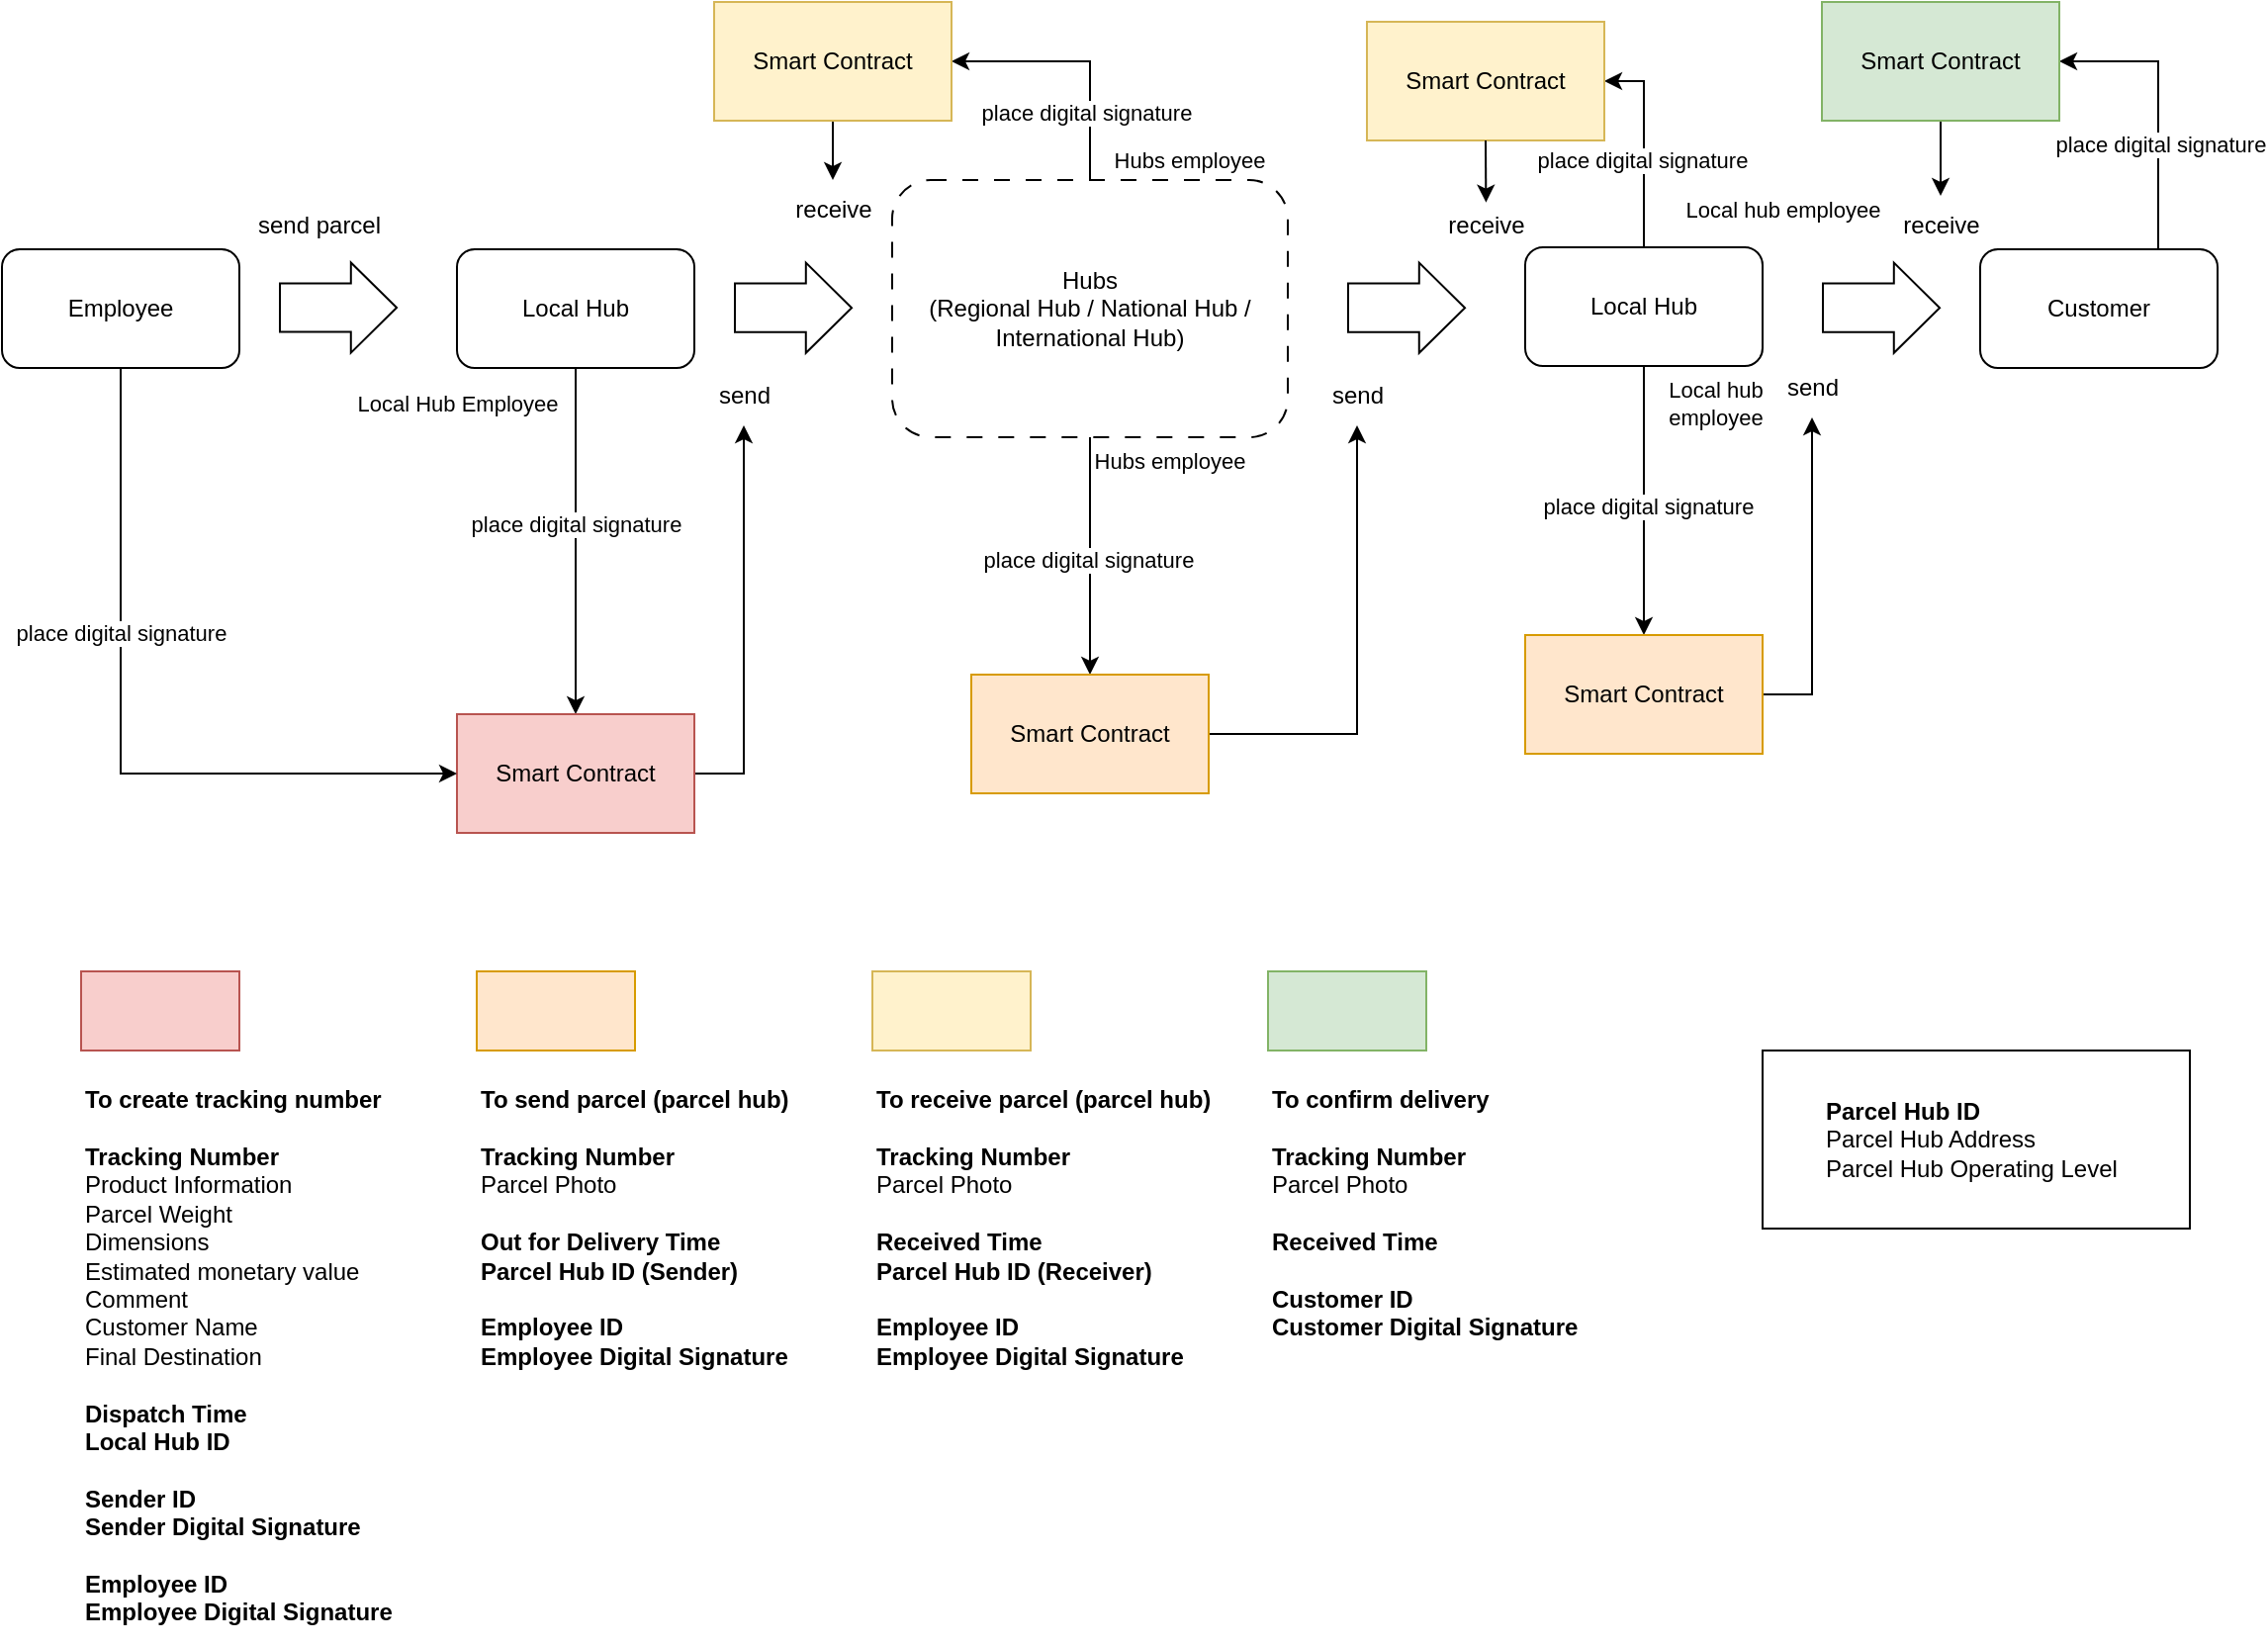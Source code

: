 <mxfile version="26.0.16" pages="3">
  <diagram name="Smart Contract" id="vvVTa_jECMtxa1CNbDpv">
    <mxGraphModel dx="1666" dy="962" grid="1" gridSize="10" guides="1" tooltips="1" connect="1" arrows="1" fold="1" page="1" pageScale="1" pageWidth="1169" pageHeight="827" math="0" shadow="0">
      <root>
        <mxCell id="0" />
        <mxCell id="1" parent="0" />
        <mxCell id="_qUg9HCl38SOe6tDdpgH-21" style="edgeStyle=orthogonalEdgeStyle;rounded=0;orthogonalLoop=1;jettySize=auto;html=1;entryX=0.5;entryY=0;entryDx=0;entryDy=0;exitX=0.5;exitY=1;exitDx=0;exitDy=0;" parent="1" source="_qUg9HCl38SOe6tDdpgH-1" target="_qUg9HCl38SOe6tDdpgH-12" edge="1">
          <mxGeometry relative="1" as="geometry" />
        </mxCell>
        <mxCell id="_qUg9HCl38SOe6tDdpgH-22" value="place digital signature" style="edgeLabel;html=1;align=center;verticalAlign=middle;resizable=0;points=[];" parent="_qUg9HCl38SOe6tDdpgH-21" vertex="1" connectable="0">
          <mxGeometry x="-0.246" y="1" relative="1" as="geometry">
            <mxPoint x="-1" y="13" as="offset" />
          </mxGeometry>
        </mxCell>
        <mxCell id="_qUg9HCl38SOe6tDdpgH-24" value="Local Hub Employee" style="edgeLabel;html=1;align=center;verticalAlign=middle;resizable=0;points=[];" parent="_qUg9HCl38SOe6tDdpgH-21" vertex="1" connectable="0">
          <mxGeometry x="-0.844" relative="1" as="geometry">
            <mxPoint x="-60" y="4" as="offset" />
          </mxGeometry>
        </mxCell>
        <mxCell id="_qUg9HCl38SOe6tDdpgH-1" value="Local Hub" style="rounded=1;whiteSpace=wrap;html=1;" parent="1" vertex="1">
          <mxGeometry x="255" y="135" width="120" height="60" as="geometry" />
        </mxCell>
        <mxCell id="_qUg9HCl38SOe6tDdpgH-49" style="edgeStyle=orthogonalEdgeStyle;rounded=0;orthogonalLoop=1;jettySize=auto;html=1;exitX=0.5;exitY=0;exitDx=0;exitDy=0;entryX=1;entryY=0.5;entryDx=0;entryDy=0;" parent="1" source="_qUg9HCl38SOe6tDdpgH-2" target="_qUg9HCl38SOe6tDdpgH-48" edge="1">
          <mxGeometry relative="1" as="geometry" />
        </mxCell>
        <mxCell id="_qUg9HCl38SOe6tDdpgH-50" value="place digital signature" style="edgeLabel;html=1;align=center;verticalAlign=middle;resizable=0;points=[];" parent="_qUg9HCl38SOe6tDdpgH-49" vertex="1" connectable="0">
          <mxGeometry x="-0.145" y="1" relative="1" as="geometry">
            <mxPoint as="offset" />
          </mxGeometry>
        </mxCell>
        <mxCell id="_qUg9HCl38SOe6tDdpgH-59" style="edgeStyle=orthogonalEdgeStyle;rounded=0;orthogonalLoop=1;jettySize=auto;html=1;exitX=0.5;exitY=1;exitDx=0;exitDy=0;" parent="1" source="_qUg9HCl38SOe6tDdpgH-2" target="_qUg9HCl38SOe6tDdpgH-58" edge="1">
          <mxGeometry relative="1" as="geometry" />
        </mxCell>
        <mxCell id="_qUg9HCl38SOe6tDdpgH-60" value="place digital signature" style="edgeLabel;html=1;align=center;verticalAlign=middle;resizable=0;points=[];" parent="_qUg9HCl38SOe6tDdpgH-59" vertex="1" connectable="0">
          <mxGeometry x="0.036" y="2" relative="1" as="geometry">
            <mxPoint as="offset" />
          </mxGeometry>
        </mxCell>
        <mxCell id="_qUg9HCl38SOe6tDdpgH-2" value="Local Hub" style="rounded=1;whiteSpace=wrap;html=1;" parent="1" vertex="1">
          <mxGeometry x="795" y="134" width="120" height="60" as="geometry" />
        </mxCell>
        <mxCell id="_qUg9HCl38SOe6tDdpgH-34" style="edgeStyle=orthogonalEdgeStyle;rounded=0;orthogonalLoop=1;jettySize=auto;html=1;exitX=0.5;exitY=0;exitDx=0;exitDy=0;entryX=1;entryY=0.5;entryDx=0;entryDy=0;" parent="1" source="_qUg9HCl38SOe6tDdpgH-3" target="_qUg9HCl38SOe6tDdpgH-25" edge="1">
          <mxGeometry relative="1" as="geometry" />
        </mxCell>
        <mxCell id="_qUg9HCl38SOe6tDdpgH-36" value="place digital signature" style="edgeLabel;html=1;align=center;verticalAlign=middle;resizable=0;points=[];" parent="_qUg9HCl38SOe6tDdpgH-34" vertex="1" connectable="0">
          <mxGeometry x="-0.47" y="2" relative="1" as="geometry">
            <mxPoint as="offset" />
          </mxGeometry>
        </mxCell>
        <mxCell id="_qUg9HCl38SOe6tDdpgH-38" value="Hubs employee" style="edgeLabel;html=1;align=center;verticalAlign=middle;resizable=0;points=[];" parent="_qUg9HCl38SOe6tDdpgH-34" vertex="1" connectable="0">
          <mxGeometry x="-0.845" relative="1" as="geometry">
            <mxPoint x="50" as="offset" />
          </mxGeometry>
        </mxCell>
        <mxCell id="_qUg9HCl38SOe6tDdpgH-43" style="edgeStyle=orthogonalEdgeStyle;rounded=0;orthogonalLoop=1;jettySize=auto;html=1;exitX=0.5;exitY=1;exitDx=0;exitDy=0;" parent="1" source="_qUg9HCl38SOe6tDdpgH-3" target="_qUg9HCl38SOe6tDdpgH-41" edge="1">
          <mxGeometry relative="1" as="geometry" />
        </mxCell>
        <mxCell id="_qUg9HCl38SOe6tDdpgH-44" value="place digital signature" style="edgeLabel;html=1;align=center;verticalAlign=middle;resizable=0;points=[];" parent="_qUg9HCl38SOe6tDdpgH-43" vertex="1" connectable="0">
          <mxGeometry x="0.021" y="-1" relative="1" as="geometry">
            <mxPoint as="offset" />
          </mxGeometry>
        </mxCell>
        <mxCell id="_qUg9HCl38SOe6tDdpgH-45" value="Hubs employee" style="edgeLabel;html=1;align=center;verticalAlign=middle;resizable=0;points=[];" parent="_qUg9HCl38SOe6tDdpgH-43" vertex="1" connectable="0">
          <mxGeometry x="-0.807" y="1" relative="1" as="geometry">
            <mxPoint x="39" as="offset" />
          </mxGeometry>
        </mxCell>
        <mxCell id="_qUg9HCl38SOe6tDdpgH-3" value="Hubs&lt;div&gt;(Regional Hub / National Hub / International Hub)&lt;/div&gt;" style="rounded=1;whiteSpace=wrap;html=1;dashed=1;dashPattern=8 8;" parent="1" vertex="1">
          <mxGeometry x="475" y="100" width="200" height="130" as="geometry" />
        </mxCell>
        <mxCell id="_qUg9HCl38SOe6tDdpgH-63" style="edgeStyle=orthogonalEdgeStyle;rounded=0;orthogonalLoop=1;jettySize=auto;html=1;exitX=0.75;exitY=0;exitDx=0;exitDy=0;entryX=1;entryY=0.5;entryDx=0;entryDy=0;" parent="1" source="_qUg9HCl38SOe6tDdpgH-4" target="_qUg9HCl38SOe6tDdpgH-62" edge="1">
          <mxGeometry relative="1" as="geometry" />
        </mxCell>
        <mxCell id="_qUg9HCl38SOe6tDdpgH-65" value="place digital signature" style="edgeLabel;html=1;align=center;verticalAlign=middle;resizable=0;points=[];" parent="_qUg9HCl38SOe6tDdpgH-63" vertex="1" connectable="0">
          <mxGeometry x="-0.266" y="-1" relative="1" as="geometry">
            <mxPoint as="offset" />
          </mxGeometry>
        </mxCell>
        <mxCell id="_qUg9HCl38SOe6tDdpgH-4" value="Customer" style="rounded=1;whiteSpace=wrap;html=1;" parent="1" vertex="1">
          <mxGeometry x="1025" y="135" width="120" height="60" as="geometry" />
        </mxCell>
        <mxCell id="_qUg9HCl38SOe6tDdpgH-11" value="" style="shape=flexArrow;endArrow=classic;html=1;rounded=0;entryX=0.167;entryY=0.917;entryDx=0;entryDy=0;entryPerimeter=0;width=24.571;endSize=7.383;" parent="1" edge="1">
          <mxGeometry width="50" height="50" relative="1" as="geometry">
            <mxPoint x="165" y="164.5" as="sourcePoint" />
            <mxPoint x="225.04" y="164.52" as="targetPoint" />
          </mxGeometry>
        </mxCell>
        <mxCell id="_qUg9HCl38SOe6tDdpgH-33" style="edgeStyle=orthogonalEdgeStyle;rounded=0;orthogonalLoop=1;jettySize=auto;html=1;exitX=1;exitY=0.5;exitDx=0;exitDy=0;" parent="1" source="_qUg9HCl38SOe6tDdpgH-12" target="_qUg9HCl38SOe6tDdpgH-26" edge="1">
          <mxGeometry relative="1" as="geometry" />
        </mxCell>
        <mxCell id="_qUg9HCl38SOe6tDdpgH-12" value="Smart Contract" style="rounded=0;whiteSpace=wrap;html=1;fillColor=#f8cecc;strokeColor=#b85450;" parent="1" vertex="1">
          <mxGeometry x="255" y="370" width="120" height="60" as="geometry" />
        </mxCell>
        <mxCell id="_qUg9HCl38SOe6tDdpgH-19" style="edgeStyle=orthogonalEdgeStyle;rounded=0;orthogonalLoop=1;jettySize=auto;html=1;exitX=0.5;exitY=1;exitDx=0;exitDy=0;entryX=0;entryY=0.5;entryDx=0;entryDy=0;" parent="1" source="_qUg9HCl38SOe6tDdpgH-13" target="_qUg9HCl38SOe6tDdpgH-12" edge="1">
          <mxGeometry relative="1" as="geometry" />
        </mxCell>
        <mxCell id="_qUg9HCl38SOe6tDdpgH-20" value="place digital signature" style="edgeLabel;html=1;align=center;verticalAlign=middle;resizable=0;points=[];" parent="_qUg9HCl38SOe6tDdpgH-19" vertex="1" connectable="0">
          <mxGeometry x="-0.196" relative="1" as="geometry">
            <mxPoint y="-17" as="offset" />
          </mxGeometry>
        </mxCell>
        <mxCell id="_qUg9HCl38SOe6tDdpgH-13" value="Employee" style="rounded=1;whiteSpace=wrap;html=1;" parent="1" vertex="1">
          <mxGeometry x="25" y="135" width="120" height="60" as="geometry" />
        </mxCell>
        <mxCell id="_qUg9HCl38SOe6tDdpgH-14" value="send parcel" style="text;html=1;align=center;verticalAlign=middle;resizable=0;points=[];autosize=1;strokeColor=none;fillColor=none;" parent="1" vertex="1">
          <mxGeometry x="140" y="108" width="90" height="30" as="geometry" />
        </mxCell>
        <mxCell id="_qUg9HCl38SOe6tDdpgH-16" value="" style="shape=flexArrow;endArrow=classic;html=1;rounded=0;entryX=0.167;entryY=0.917;entryDx=0;entryDy=0;entryPerimeter=0;width=24.571;endSize=7.383;" parent="1" edge="1">
          <mxGeometry width="50" height="50" relative="1" as="geometry">
            <mxPoint x="395" y="164.58" as="sourcePoint" />
            <mxPoint x="455.04" y="164.6" as="targetPoint" />
          </mxGeometry>
        </mxCell>
        <mxCell id="_qUg9HCl38SOe6tDdpgH-17" value="" style="shape=flexArrow;endArrow=classic;html=1;rounded=0;entryX=0.167;entryY=0.917;entryDx=0;entryDy=0;entryPerimeter=0;width=24.571;endSize=7.383;" parent="1" edge="1">
          <mxGeometry width="50" height="50" relative="1" as="geometry">
            <mxPoint x="705" y="164.58" as="sourcePoint" />
            <mxPoint x="765.04" y="164.6" as="targetPoint" />
          </mxGeometry>
        </mxCell>
        <mxCell id="_qUg9HCl38SOe6tDdpgH-18" value="" style="shape=flexArrow;endArrow=classic;html=1;rounded=0;entryX=0.167;entryY=0.917;entryDx=0;entryDy=0;entryPerimeter=0;width=24.571;endSize=7.383;" parent="1" edge="1">
          <mxGeometry width="50" height="50" relative="1" as="geometry">
            <mxPoint x="945" y="164.58" as="sourcePoint" />
            <mxPoint x="1005.04" y="164.6" as="targetPoint" />
          </mxGeometry>
        </mxCell>
        <mxCell id="_qUg9HCl38SOe6tDdpgH-35" style="edgeStyle=orthogonalEdgeStyle;rounded=0;orthogonalLoop=1;jettySize=auto;html=1;exitX=0.5;exitY=1;exitDx=0;exitDy=0;" parent="1" source="_qUg9HCl38SOe6tDdpgH-25" target="_qUg9HCl38SOe6tDdpgH-28" edge="1">
          <mxGeometry relative="1" as="geometry" />
        </mxCell>
        <mxCell id="_qUg9HCl38SOe6tDdpgH-25" value="Smart Contract" style="rounded=0;whiteSpace=wrap;html=1;fillColor=#fff2cc;strokeColor=#d6b656;" parent="1" vertex="1">
          <mxGeometry x="385" y="10" width="120" height="60" as="geometry" />
        </mxCell>
        <mxCell id="_qUg9HCl38SOe6tDdpgH-26" value="send" style="text;html=1;align=center;verticalAlign=middle;resizable=0;points=[];autosize=1;strokeColor=none;fillColor=none;" parent="1" vertex="1">
          <mxGeometry x="375" y="194" width="50" height="30" as="geometry" />
        </mxCell>
        <mxCell id="_qUg9HCl38SOe6tDdpgH-28" value="receive" style="text;html=1;align=center;verticalAlign=middle;resizable=0;points=[];autosize=1;strokeColor=none;fillColor=none;" parent="1" vertex="1">
          <mxGeometry x="415" y="100" width="60" height="30" as="geometry" />
        </mxCell>
        <mxCell id="_qUg9HCl38SOe6tDdpgH-39" value="send" style="text;html=1;align=center;verticalAlign=middle;resizable=0;points=[];autosize=1;strokeColor=none;fillColor=none;" parent="1" vertex="1">
          <mxGeometry x="685" y="194" width="50" height="30" as="geometry" />
        </mxCell>
        <mxCell id="_qUg9HCl38SOe6tDdpgH-40" value="receive" style="text;html=1;align=center;verticalAlign=middle;resizable=0;points=[];autosize=1;strokeColor=none;fillColor=none;" parent="1" vertex="1">
          <mxGeometry x="745" y="108" width="60" height="30" as="geometry" />
        </mxCell>
        <mxCell id="_qUg9HCl38SOe6tDdpgH-42" style="edgeStyle=orthogonalEdgeStyle;rounded=0;orthogonalLoop=1;jettySize=auto;html=1;exitX=1;exitY=0.5;exitDx=0;exitDy=0;" parent="1" source="_qUg9HCl38SOe6tDdpgH-41" target="_qUg9HCl38SOe6tDdpgH-39" edge="1">
          <mxGeometry relative="1" as="geometry" />
        </mxCell>
        <mxCell id="_qUg9HCl38SOe6tDdpgH-41" value="Smart Contract" style="rounded=0;whiteSpace=wrap;html=1;fillColor=#ffe6cc;strokeColor=#d79b00;" parent="1" vertex="1">
          <mxGeometry x="515" y="350" width="120" height="60" as="geometry" />
        </mxCell>
        <mxCell id="_qUg9HCl38SOe6tDdpgH-48" value="Smart Contract" style="rounded=0;whiteSpace=wrap;html=1;fillColor=#fff2cc;strokeColor=#d6b656;" parent="1" vertex="1">
          <mxGeometry x="715" y="20" width="120" height="60" as="geometry" />
        </mxCell>
        <mxCell id="_qUg9HCl38SOe6tDdpgH-51" value="Local hub employee" style="edgeLabel;html=1;align=center;verticalAlign=middle;resizable=0;points=[];" parent="1" vertex="1" connectable="0">
          <mxGeometry x="925" y="115.004" as="geometry" />
        </mxCell>
        <mxCell id="_qUg9HCl38SOe6tDdpgH-52" style="edgeStyle=orthogonalEdgeStyle;rounded=0;orthogonalLoop=1;jettySize=auto;html=1;exitX=0.5;exitY=1;exitDx=0;exitDy=0;entryX=0.503;entryY=0.111;entryDx=0;entryDy=0;entryPerimeter=0;" parent="1" source="_qUg9HCl38SOe6tDdpgH-48" target="_qUg9HCl38SOe6tDdpgH-40" edge="1">
          <mxGeometry relative="1" as="geometry" />
        </mxCell>
        <mxCell id="_qUg9HCl38SOe6tDdpgH-53" value="send" style="text;html=1;align=center;verticalAlign=middle;resizable=0;points=[];autosize=1;strokeColor=none;fillColor=none;" parent="1" vertex="1">
          <mxGeometry x="915" y="190" width="50" height="30" as="geometry" />
        </mxCell>
        <mxCell id="_qUg9HCl38SOe6tDdpgH-54" value="receive" style="text;html=1;align=center;verticalAlign=middle;resizable=0;points=[];autosize=1;strokeColor=none;fillColor=none;" parent="1" vertex="1">
          <mxGeometry x="975" y="108" width="60" height="30" as="geometry" />
        </mxCell>
        <mxCell id="_qUg9HCl38SOe6tDdpgH-57" value="Local hub&lt;div&gt;employee&lt;/div&gt;" style="edgeLabel;html=1;align=center;verticalAlign=middle;resizable=0;points=[];" parent="1" vertex="1" connectable="0">
          <mxGeometry x="885" y="209.004" as="geometry">
            <mxPoint x="6" y="4" as="offset" />
          </mxGeometry>
        </mxCell>
        <mxCell id="_qUg9HCl38SOe6tDdpgH-61" style="edgeStyle=orthogonalEdgeStyle;rounded=0;orthogonalLoop=1;jettySize=auto;html=1;exitX=1;exitY=0.5;exitDx=0;exitDy=0;" parent="1" source="_qUg9HCl38SOe6tDdpgH-58" target="_qUg9HCl38SOe6tDdpgH-53" edge="1">
          <mxGeometry relative="1" as="geometry" />
        </mxCell>
        <mxCell id="_qUg9HCl38SOe6tDdpgH-58" value="Smart Contract" style="rounded=0;whiteSpace=wrap;html=1;fillColor=#ffe6cc;strokeColor=#d79b00;" parent="1" vertex="1">
          <mxGeometry x="795" y="330" width="120" height="60" as="geometry" />
        </mxCell>
        <mxCell id="_qUg9HCl38SOe6tDdpgH-64" style="edgeStyle=orthogonalEdgeStyle;rounded=0;orthogonalLoop=1;jettySize=auto;html=1;exitX=0.5;exitY=1;exitDx=0;exitDy=0;" parent="1" source="_qUg9HCl38SOe6tDdpgH-62" target="_qUg9HCl38SOe6tDdpgH-54" edge="1">
          <mxGeometry relative="1" as="geometry" />
        </mxCell>
        <mxCell id="_qUg9HCl38SOe6tDdpgH-62" value="Smart Contract" style="rounded=0;whiteSpace=wrap;html=1;fillColor=#d5e8d4;strokeColor=#82b366;" parent="1" vertex="1">
          <mxGeometry x="945" y="10" width="120" height="60" as="geometry" />
        </mxCell>
        <mxCell id="_qUg9HCl38SOe6tDdpgH-66" value="" style="rounded=0;whiteSpace=wrap;html=1;fillColor=#f8cecc;strokeColor=#b85450;" parent="1" vertex="1">
          <mxGeometry x="65" y="500" width="80" height="40" as="geometry" />
        </mxCell>
        <mxCell id="_qUg9HCl38SOe6tDdpgH-67" value="" style="rounded=0;whiteSpace=wrap;html=1;fillColor=#ffe6cc;strokeColor=#d79b00;" parent="1" vertex="1">
          <mxGeometry x="265" y="500" width="80" height="40" as="geometry" />
        </mxCell>
        <mxCell id="_qUg9HCl38SOe6tDdpgH-68" value="" style="rounded=0;whiteSpace=wrap;html=1;fillColor=#fff2cc;strokeColor=#d6b656;" parent="1" vertex="1">
          <mxGeometry x="465" y="500" width="80" height="40" as="geometry" />
        </mxCell>
        <mxCell id="_qUg9HCl38SOe6tDdpgH-69" value="" style="rounded=0;whiteSpace=wrap;html=1;fillColor=#d5e8d4;strokeColor=#82b366;" parent="1" vertex="1">
          <mxGeometry x="665" y="500" width="80" height="40" as="geometry" />
        </mxCell>
        <mxCell id="_qUg9HCl38SOe6tDdpgH-71" value="To create tracking number" style="text;html=1;align=left;verticalAlign=middle;whiteSpace=wrap;rounded=0;fontStyle=1" parent="1" vertex="1">
          <mxGeometry x="65" y="550" width="200" height="30" as="geometry" />
        </mxCell>
        <mxCell id="_qUg9HCl38SOe6tDdpgH-72" value="To send parcel (parcel hub)" style="text;html=1;align=left;verticalAlign=middle;whiteSpace=wrap;rounded=0;fontStyle=1" parent="1" vertex="1">
          <mxGeometry x="265" y="550" width="200" height="30" as="geometry" />
        </mxCell>
        <mxCell id="_qUg9HCl38SOe6tDdpgH-73" value="To receive parcel (parcel hub)" style="text;html=1;align=left;verticalAlign=middle;whiteSpace=wrap;rounded=0;fontStyle=1" parent="1" vertex="1">
          <mxGeometry x="465" y="550" width="200" height="30" as="geometry" />
        </mxCell>
        <mxCell id="_qUg9HCl38SOe6tDdpgH-74" value="To confirm delivery" style="text;html=1;align=left;verticalAlign=middle;whiteSpace=wrap;rounded=0;fontStyle=1" parent="1" vertex="1">
          <mxGeometry x="665" y="550" width="200" height="30" as="geometry" />
        </mxCell>
        <mxCell id="_qUg9HCl38SOe6tDdpgH-76" value="&lt;b&gt;Tracking Number&lt;/b&gt;&lt;div&gt;&lt;div&gt;Product Information&lt;/div&gt;&lt;div&gt;Parcel Weight&lt;/div&gt;&lt;div&gt;Dimensions&lt;/div&gt;&lt;div&gt;Estimated monetary value&lt;/div&gt;&lt;div&gt;Comment&lt;/div&gt;&lt;div&gt;Customer Name&lt;/div&gt;&lt;div&gt;Final Destination&lt;/div&gt;&lt;div&gt;&lt;br&gt;&lt;/div&gt;&lt;div&gt;&lt;b&gt;Dispatch Time&lt;/b&gt;&lt;/div&gt;&lt;div&gt;&lt;b&gt;Local Hub ID&lt;/b&gt;&lt;/div&gt;&lt;div&gt;&lt;b&gt;&lt;br&gt;&lt;/b&gt;&lt;/div&gt;&lt;div&gt;&lt;b&gt;Sender ID&lt;/b&gt;&lt;/div&gt;&lt;div&gt;&lt;b style=&quot;background-color: transparent; color: light-dark(rgb(0, 0, 0), rgb(255, 255, 255));&quot;&gt;Sender Digital Signature&lt;/b&gt;&lt;/div&gt;&lt;/div&gt;&lt;div&gt;&lt;b style=&quot;background-color: transparent; color: light-dark(rgb(0, 0, 0), rgb(255, 255, 255));&quot;&gt;&lt;br&gt;&lt;/b&gt;&lt;/div&gt;&lt;div&gt;&lt;div&gt;&lt;span style=&quot;background-color: transparent; color: light-dark(rgb(0, 0, 0), rgb(255, 255, 255));&quot;&gt;&lt;b&gt;Employee ID&lt;/b&gt;&lt;/span&gt;&lt;/div&gt;&lt;/div&gt;&lt;div&gt;&lt;b&gt;Employee Digital Signature&lt;/b&gt;&lt;/div&gt;" style="text;html=1;align=left;verticalAlign=top;resizable=0;points=[];autosize=1;strokeColor=none;fillColor=none;" parent="1" vertex="1">
          <mxGeometry x="65" y="580" width="180" height="260" as="geometry" />
        </mxCell>
        <mxCell id="_qUg9HCl38SOe6tDdpgH-77" value="&lt;b&gt;Tracking Number&lt;/b&gt;&lt;div&gt;Parcel Photo&lt;/div&gt;&lt;div&gt;&lt;br&gt;&lt;div&gt;&lt;b style=&quot;background-color: transparent; color: light-dark(rgb(0, 0, 0), rgb(255, 255, 255));&quot;&gt;Out for Delivery Time&lt;/b&gt;&lt;/div&gt;&lt;div&gt;&lt;b&gt;Parcel Hub ID (Sender)&lt;/b&gt;&lt;/div&gt;&lt;div&gt;&lt;b&gt;&lt;br&gt;&lt;/b&gt;&lt;div&gt;&lt;div&gt;&lt;span style=&quot;background-color: transparent; color: light-dark(rgb(0, 0, 0), rgb(255, 255, 255));&quot;&gt;&lt;b&gt;Employee ID&lt;/b&gt;&lt;/span&gt;&lt;/div&gt;&lt;/div&gt;&lt;div&gt;&lt;b&gt;Employee Digital Signature&lt;/b&gt;&lt;/div&gt;&lt;/div&gt;&lt;/div&gt;" style="text;html=1;align=left;verticalAlign=top;resizable=0;points=[];autosize=1;strokeColor=none;fillColor=none;" parent="1" vertex="1">
          <mxGeometry x="265" y="580" width="180" height="130" as="geometry" />
        </mxCell>
        <mxCell id="_qUg9HCl38SOe6tDdpgH-78" value="&lt;b&gt;Tracking Number&lt;/b&gt;&lt;div&gt;Parcel Photo&lt;/div&gt;&lt;div&gt;&lt;br&gt;&lt;div&gt;&lt;b style=&quot;background-color: transparent; color: light-dark(rgb(0, 0, 0), rgb(255, 255, 255));&quot;&gt;Received Time&lt;/b&gt;&lt;/div&gt;&lt;div&gt;&lt;b&gt;Parcel Hub ID (Receiver)&lt;/b&gt;&lt;/div&gt;&lt;div&gt;&lt;b&gt;&lt;br&gt;&lt;/b&gt;&lt;div&gt;&lt;div&gt;&lt;span style=&quot;background-color: transparent; color: light-dark(rgb(0, 0, 0), rgb(255, 255, 255));&quot;&gt;&lt;b&gt;Employee ID&lt;/b&gt;&lt;/span&gt;&lt;/div&gt;&lt;/div&gt;&lt;div&gt;&lt;b&gt;Employee Digital Signature&lt;/b&gt;&lt;/div&gt;&lt;/div&gt;&lt;/div&gt;" style="text;html=1;align=left;verticalAlign=top;resizable=0;points=[];autosize=1;strokeColor=none;fillColor=none;" parent="1" vertex="1">
          <mxGeometry x="465" y="580" width="180" height="130" as="geometry" />
        </mxCell>
        <mxCell id="_qUg9HCl38SOe6tDdpgH-79" value="&lt;b&gt;Tracking Number&lt;/b&gt;&lt;div&gt;Parcel Photo&lt;br&gt;&lt;div&gt;&lt;b style=&quot;background-color: transparent; color: light-dark(rgb(0, 0, 0), rgb(255, 255, 255));&quot;&gt;&lt;br&gt;&lt;/b&gt;&lt;/div&gt;&lt;div&gt;&lt;b style=&quot;background-color: transparent; color: light-dark(rgb(0, 0, 0), rgb(255, 255, 255));&quot;&gt;Received Time&lt;/b&gt;&lt;/div&gt;&lt;div&gt;&lt;b style=&quot;background-color: transparent; color: light-dark(rgb(0, 0, 0), rgb(255, 255, 255));&quot;&gt;&lt;br&gt;&lt;/b&gt;&lt;/div&gt;&lt;div&gt;&lt;div&gt;&lt;div&gt;&lt;span style=&quot;background-color: transparent; color: light-dark(rgb(0, 0, 0), rgb(255, 255, 255));&quot;&gt;&lt;b&gt;Customer ID&lt;/b&gt;&lt;/span&gt;&lt;/div&gt;&lt;/div&gt;&lt;div&gt;&lt;b&gt;Customer Digital Signature&lt;/b&gt;&lt;/div&gt;&lt;/div&gt;&lt;/div&gt;" style="text;html=1;align=left;verticalAlign=top;resizable=0;points=[];autosize=1;strokeColor=none;fillColor=none;" parent="1" vertex="1">
          <mxGeometry x="665" y="580" width="180" height="110" as="geometry" />
        </mxCell>
        <mxCell id="_qUg9HCl38SOe6tDdpgH-81" value="&lt;b style=&quot;&quot;&gt;Parcel Hub ID&lt;/b&gt;&lt;div style=&quot;&quot;&gt;Parcel Hub Address&lt;/div&gt;&lt;div style=&quot;&quot;&gt;Parcel Hub Operating Level&lt;/div&gt;" style="rounded=0;whiteSpace=wrap;html=1;align=left;spacingTop=0;spacingLeft=30;" parent="1" vertex="1">
          <mxGeometry x="915" y="540" width="216" height="90" as="geometry" />
        </mxCell>
      </root>
    </mxGraphModel>
  </diagram>
  <diagram id="W_vSAaPXFv82lXElinUw" name="Flow">
    <mxGraphModel dx="1888" dy="1091" grid="1" gridSize="10" guides="1" tooltips="1" connect="1" arrows="1" fold="1" page="1" pageScale="1" pageWidth="1169" pageHeight="827" math="0" shadow="0">
      <root>
        <mxCell id="0" />
        <mxCell id="1" parent="0" />
        <mxCell id="nsdxGzsHSq47ZVcV8mhm-3" style="edgeStyle=orthogonalEdgeStyle;rounded=0;orthogonalLoop=1;jettySize=auto;html=1;exitX=0.5;exitY=1;exitDx=0;exitDy=0;endArrow=none;startFill=0;" edge="1" parent="1" source="nsdxGzsHSq47ZVcV8mhm-1">
          <mxGeometry relative="1" as="geometry">
            <mxPoint x="595" y="70" as="targetPoint" />
          </mxGeometry>
        </mxCell>
        <mxCell id="nsdxGzsHSq47ZVcV8mhm-1" value="Login" style="text;html=1;align=center;verticalAlign=middle;whiteSpace=wrap;rounded=0;" vertex="1" parent="1">
          <mxGeometry x="565" y="20" width="60" height="30" as="geometry" />
        </mxCell>
        <mxCell id="nsdxGzsHSq47ZVcV8mhm-2" value="" style="endArrow=none;html=1;rounded=0;" edge="1" parent="1">
          <mxGeometry width="50" height="50" relative="1" as="geometry">
            <mxPoint x="290" y="70" as="sourcePoint" />
            <mxPoint x="910" y="70" as="targetPoint" />
          </mxGeometry>
        </mxCell>
        <mxCell id="nsdxGzsHSq47ZVcV8mhm-16" style="edgeStyle=orthogonalEdgeStyle;rounded=0;orthogonalLoop=1;jettySize=auto;html=1;exitX=0.5;exitY=1;exitDx=0;exitDy=0;entryX=0.5;entryY=0;entryDx=0;entryDy=0;" edge="1" parent="1" source="nsdxGzsHSq47ZVcV8mhm-5" target="nsdxGzsHSq47ZVcV8mhm-13">
          <mxGeometry relative="1" as="geometry" />
        </mxCell>
        <mxCell id="nsdxGzsHSq47ZVcV8mhm-5" value="Local hub" style="text;html=1;align=center;verticalAlign=middle;whiteSpace=wrap;rounded=0;" vertex="1" parent="1">
          <mxGeometry x="505" y="110" width="60" height="30" as="geometry" />
        </mxCell>
        <mxCell id="nsdxGzsHSq47ZVcV8mhm-9" style="edgeStyle=orthogonalEdgeStyle;rounded=0;orthogonalLoop=1;jettySize=auto;html=1;exitX=0.5;exitY=0;exitDx=0;exitDy=0;endArrow=none;startFill=1;startArrow=classic;" edge="1" parent="1">
          <mxGeometry relative="1" as="geometry">
            <mxPoint x="290" y="70" as="targetPoint" />
            <mxPoint x="290" y="110" as="sourcePoint" />
          </mxGeometry>
        </mxCell>
        <mxCell id="nsdxGzsHSq47ZVcV8mhm-24" style="edgeStyle=orthogonalEdgeStyle;rounded=0;orthogonalLoop=1;jettySize=auto;html=1;exitX=0.5;exitY=1;exitDx=0;exitDy=0;" edge="1" parent="1" source="nsdxGzsHSq47ZVcV8mhm-6" target="nsdxGzsHSq47ZVcV8mhm-19">
          <mxGeometry relative="1" as="geometry" />
        </mxCell>
        <mxCell id="nsdxGzsHSq47ZVcV8mhm-6" value="Seller" style="text;html=1;align=center;verticalAlign=middle;whiteSpace=wrap;rounded=0;" vertex="1" parent="1">
          <mxGeometry x="260" y="110" width="60" height="30" as="geometry" />
        </mxCell>
        <mxCell id="nsdxGzsHSq47ZVcV8mhm-36" style="edgeStyle=orthogonalEdgeStyle;rounded=0;orthogonalLoop=1;jettySize=auto;html=1;exitX=0.5;exitY=1;exitDx=0;exitDy=0;entryX=0.5;entryY=0;entryDx=0;entryDy=0;" edge="1" parent="1" source="nsdxGzsHSq47ZVcV8mhm-7" target="nsdxGzsHSq47ZVcV8mhm-35">
          <mxGeometry relative="1" as="geometry" />
        </mxCell>
        <mxCell id="nsdxGzsHSq47ZVcV8mhm-7" value="Other Hubs" style="text;html=1;align=center;verticalAlign=middle;whiteSpace=wrap;rounded=0;" vertex="1" parent="1">
          <mxGeometry x="670" y="110" width="110" height="30" as="geometry" />
        </mxCell>
        <mxCell id="nsdxGzsHSq47ZVcV8mhm-71" style="edgeStyle=orthogonalEdgeStyle;rounded=0;orthogonalLoop=1;jettySize=auto;html=1;exitX=0.5;exitY=1;exitDx=0;exitDy=0;entryX=0.5;entryY=0;entryDx=0;entryDy=0;" edge="1" parent="1" source="nsdxGzsHSq47ZVcV8mhm-8" target="nsdxGzsHSq47ZVcV8mhm-69">
          <mxGeometry relative="1" as="geometry" />
        </mxCell>
        <mxCell id="nsdxGzsHSq47ZVcV8mhm-8" value="Customer" style="text;html=1;align=center;verticalAlign=middle;whiteSpace=wrap;rounded=0;" vertex="1" parent="1">
          <mxGeometry x="860" y="110" width="110" height="30" as="geometry" />
        </mxCell>
        <mxCell id="nsdxGzsHSq47ZVcV8mhm-10" style="edgeStyle=orthogonalEdgeStyle;rounded=0;orthogonalLoop=1;jettySize=auto;html=1;exitX=0.5;exitY=0;exitDx=0;exitDy=0;endArrow=none;startFill=1;startArrow=classic;" edge="1" parent="1">
          <mxGeometry relative="1" as="geometry">
            <mxPoint x="534.75" y="70" as="targetPoint" />
            <mxPoint x="534.75" y="110" as="sourcePoint" />
          </mxGeometry>
        </mxCell>
        <mxCell id="nsdxGzsHSq47ZVcV8mhm-11" style="edgeStyle=orthogonalEdgeStyle;rounded=0;orthogonalLoop=1;jettySize=auto;html=1;exitX=0.5;exitY=0;exitDx=0;exitDy=0;endArrow=none;startFill=1;startArrow=classic;" edge="1" parent="1">
          <mxGeometry relative="1" as="geometry">
            <mxPoint x="720" y="70" as="targetPoint" />
            <mxPoint x="720" y="110" as="sourcePoint" />
          </mxGeometry>
        </mxCell>
        <mxCell id="nsdxGzsHSq47ZVcV8mhm-12" style="edgeStyle=orthogonalEdgeStyle;rounded=0;orthogonalLoop=1;jettySize=auto;html=1;exitX=0.5;exitY=0;exitDx=0;exitDy=0;endArrow=none;startFill=1;startArrow=classic;" edge="1" parent="1">
          <mxGeometry relative="1" as="geometry">
            <mxPoint x="910" y="70" as="targetPoint" />
            <mxPoint x="910" y="110" as="sourcePoint" />
          </mxGeometry>
        </mxCell>
        <mxCell id="nsdxGzsHSq47ZVcV8mhm-17" style="edgeStyle=orthogonalEdgeStyle;rounded=0;orthogonalLoop=1;jettySize=auto;html=1;exitX=0.5;exitY=1;exitDx=0;exitDy=0;entryX=0.5;entryY=0;entryDx=0;entryDy=0;" edge="1" parent="1" source="nsdxGzsHSq47ZVcV8mhm-13" target="nsdxGzsHSq47ZVcV8mhm-14">
          <mxGeometry relative="1" as="geometry" />
        </mxCell>
        <mxCell id="nsdxGzsHSq47ZVcV8mhm-13" value="Create new delivery&lt;div&gt;(upload photo etc.)&lt;/div&gt;" style="rounded=0;whiteSpace=wrap;html=1;fillColor=#f8cecc;strokeColor=#b85450;" vertex="1" parent="1">
          <mxGeometry x="435" y="160" width="200" height="40" as="geometry" />
        </mxCell>
        <mxCell id="nsdxGzsHSq47ZVcV8mhm-18" style="edgeStyle=orthogonalEdgeStyle;rounded=0;orthogonalLoop=1;jettySize=auto;html=1;exitX=0.5;exitY=1;exitDx=0;exitDy=0;entryX=0.5;entryY=0;entryDx=0;entryDy=0;" edge="1" parent="1" source="nsdxGzsHSq47ZVcV8mhm-14" target="nsdxGzsHSq47ZVcV8mhm-15">
          <mxGeometry relative="1" as="geometry" />
        </mxCell>
        <mxCell id="nsdxGzsHSq47ZVcV8mhm-14" value="Preview delivery details" style="rounded=0;whiteSpace=wrap;html=1;fillColor=#f8cecc;strokeColor=#b85450;" vertex="1" parent="1">
          <mxGeometry x="435" y="230" width="200" height="40" as="geometry" />
        </mxCell>
        <mxCell id="nsdxGzsHSq47ZVcV8mhm-20" style="edgeStyle=orthogonalEdgeStyle;rounded=0;orthogonalLoop=1;jettySize=auto;html=1;exitX=0.5;exitY=1;exitDx=0;exitDy=0;entryX=0.75;entryY=0;entryDx=0;entryDy=0;dashed=1;" edge="1" parent="1" source="nsdxGzsHSq47ZVcV8mhm-15" target="nsdxGzsHSq47ZVcV8mhm-19">
          <mxGeometry relative="1" as="geometry" />
        </mxCell>
        <mxCell id="nsdxGzsHSq47ZVcV8mhm-21" value="send website link (email etc.)" style="edgeLabel;html=1;align=center;verticalAlign=middle;resizable=0;points=[];" vertex="1" connectable="0" parent="nsdxGzsHSq47ZVcV8mhm-20">
          <mxGeometry x="0.105" y="-2" relative="1" as="geometry">
            <mxPoint x="4" y="-8" as="offset" />
          </mxGeometry>
        </mxCell>
        <mxCell id="nsdxGzsHSq47ZVcV8mhm-15" value="Verify delivery details&lt;div&gt;(Digital Signature)&lt;/div&gt;" style="rounded=0;whiteSpace=wrap;html=1;fillColor=#f8cecc;strokeColor=#b85450;" vertex="1" parent="1">
          <mxGeometry x="435" y="300" width="200" height="50" as="geometry" />
        </mxCell>
        <mxCell id="nsdxGzsHSq47ZVcV8mhm-23" style="edgeStyle=orthogonalEdgeStyle;rounded=0;orthogonalLoop=1;jettySize=auto;html=1;exitX=0.5;exitY=1;exitDx=0;exitDy=0;entryX=0.5;entryY=0;entryDx=0;entryDy=0;" edge="1" parent="1" source="nsdxGzsHSq47ZVcV8mhm-19" target="nsdxGzsHSq47ZVcV8mhm-22">
          <mxGeometry relative="1" as="geometry" />
        </mxCell>
        <mxCell id="nsdxGzsHSq47ZVcV8mhm-19" value="Preview delivery details" style="rounded=0;whiteSpace=wrap;html=1;fillColor=#f8cecc;strokeColor=#b85450;" vertex="1" parent="1">
          <mxGeometry x="190" y="410" width="200" height="50" as="geometry" />
        </mxCell>
        <mxCell id="nsdxGzsHSq47ZVcV8mhm-26" style="edgeStyle=orthogonalEdgeStyle;rounded=0;orthogonalLoop=1;jettySize=auto;html=1;exitX=0.5;exitY=1;exitDx=0;exitDy=0;" edge="1" parent="1" source="nsdxGzsHSq47ZVcV8mhm-22" target="nsdxGzsHSq47ZVcV8mhm-25">
          <mxGeometry relative="1" as="geometry" />
        </mxCell>
        <mxCell id="nsdxGzsHSq47ZVcV8mhm-22" value="Verify delivery details&lt;div&gt;(Digital Signature)&lt;/div&gt;" style="rounded=0;whiteSpace=wrap;html=1;fillColor=#f8cecc;strokeColor=#b85450;" vertex="1" parent="1">
          <mxGeometry x="190" y="510" width="200" height="50" as="geometry" />
        </mxCell>
        <mxCell id="nsdxGzsHSq47ZVcV8mhm-28" style="edgeStyle=orthogonalEdgeStyle;rounded=0;orthogonalLoop=1;jettySize=auto;html=1;exitX=0.5;exitY=1;exitDx=0;exitDy=0;entryX=0.5;entryY=0;entryDx=0;entryDy=0;dashed=1;" edge="1" parent="1" source="nsdxGzsHSq47ZVcV8mhm-25" target="nsdxGzsHSq47ZVcV8mhm-27">
          <mxGeometry relative="1" as="geometry" />
        </mxCell>
        <mxCell id="nsdxGzsHSq47ZVcV8mhm-25" value="Store delivery details into db" style="rounded=0;whiteSpace=wrap;html=1;fillColor=#f8cecc;strokeColor=#b85450;" vertex="1" parent="1">
          <mxGeometry x="435" y="620" width="200" height="50" as="geometry" />
        </mxCell>
        <mxCell id="nsdxGzsHSq47ZVcV8mhm-32" style="edgeStyle=orthogonalEdgeStyle;rounded=0;orthogonalLoop=1;jettySize=auto;html=1;exitX=0.5;exitY=1;exitDx=0;exitDy=0;entryX=0.5;entryY=0;entryDx=0;entryDy=0;" edge="1" parent="1" source="nsdxGzsHSq47ZVcV8mhm-27" target="nsdxGzsHSq47ZVcV8mhm-29">
          <mxGeometry relative="1" as="geometry" />
        </mxCell>
        <mxCell id="nsdxGzsHSq47ZVcV8mhm-27" value="Ready to dispatch" style="rounded=0;whiteSpace=wrap;html=1;fillColor=#ffe6cc;strokeColor=#d79b00;" vertex="1" parent="1">
          <mxGeometry x="435" y="730" width="200" height="50" as="geometry" />
        </mxCell>
        <mxCell id="nsdxGzsHSq47ZVcV8mhm-33" style="edgeStyle=orthogonalEdgeStyle;rounded=0;orthogonalLoop=1;jettySize=auto;html=1;exitX=0.5;exitY=1;exitDx=0;exitDy=0;entryX=0.5;entryY=0;entryDx=0;entryDy=0;" edge="1" parent="1" source="nsdxGzsHSq47ZVcV8mhm-29" target="nsdxGzsHSq47ZVcV8mhm-30">
          <mxGeometry relative="1" as="geometry" />
        </mxCell>
        <mxCell id="nsdxGzsHSq47ZVcV8mhm-29" value="Preview dispatch details" style="rounded=0;whiteSpace=wrap;html=1;fillColor=#ffe6cc;strokeColor=#d79b00;" vertex="1" parent="1">
          <mxGeometry x="435" y="810" width="200" height="50" as="geometry" />
        </mxCell>
        <mxCell id="nsdxGzsHSq47ZVcV8mhm-34" style="edgeStyle=orthogonalEdgeStyle;rounded=0;orthogonalLoop=1;jettySize=auto;html=1;exitX=0.5;exitY=1;exitDx=0;exitDy=0;" edge="1" parent="1" source="nsdxGzsHSq47ZVcV8mhm-30" target="nsdxGzsHSq47ZVcV8mhm-31">
          <mxGeometry relative="1" as="geometry" />
        </mxCell>
        <mxCell id="nsdxGzsHSq47ZVcV8mhm-30" value="Verify dispatch details&lt;div&gt;(Digital Signature)&lt;/div&gt;&lt;div&gt;(upload photo etc.)&lt;/div&gt;" style="rounded=0;whiteSpace=wrap;html=1;fillColor=#ffe6cc;strokeColor=#d79b00;" vertex="1" parent="1">
          <mxGeometry x="435" y="890" width="200" height="50" as="geometry" />
        </mxCell>
        <mxCell id="nsdxGzsHSq47ZVcV8mhm-37" style="edgeStyle=orthogonalEdgeStyle;rounded=0;orthogonalLoop=1;jettySize=auto;html=1;exitX=0.5;exitY=1;exitDx=0;exitDy=0;entryX=0.25;entryY=0;entryDx=0;entryDy=0;dashed=1;" edge="1" parent="1" source="nsdxGzsHSq47ZVcV8mhm-31" target="nsdxGzsHSq47ZVcV8mhm-35">
          <mxGeometry relative="1" as="geometry" />
        </mxCell>
        <mxCell id="nsdxGzsHSq47ZVcV8mhm-31" value="Dispatch" style="rounded=0;whiteSpace=wrap;html=1;fillColor=#ffe6cc;strokeColor=#d79b00;" vertex="1" parent="1">
          <mxGeometry x="435" y="970" width="200" height="50" as="geometry" />
        </mxCell>
        <mxCell id="nsdxGzsHSq47ZVcV8mhm-41" style="edgeStyle=orthogonalEdgeStyle;rounded=0;orthogonalLoop=1;jettySize=auto;html=1;exitX=0.5;exitY=1;exitDx=0;exitDy=0;entryX=0.5;entryY=0;entryDx=0;entryDy=0;" edge="1" parent="1" source="nsdxGzsHSq47ZVcV8mhm-35" target="nsdxGzsHSq47ZVcV8mhm-38">
          <mxGeometry relative="1" as="geometry" />
        </mxCell>
        <mxCell id="nsdxGzsHSq47ZVcV8mhm-35" value="Receive Delivery" style="rounded=0;whiteSpace=wrap;html=1;fillColor=#fff2cc;strokeColor=#d6b656;" vertex="1" parent="1">
          <mxGeometry x="625" y="1080" width="200" height="50" as="geometry" />
        </mxCell>
        <mxCell id="nsdxGzsHSq47ZVcV8mhm-42" style="edgeStyle=orthogonalEdgeStyle;rounded=0;orthogonalLoop=1;jettySize=auto;html=1;exitX=0.5;exitY=1;exitDx=0;exitDy=0;entryX=0.5;entryY=0;entryDx=0;entryDy=0;" edge="1" parent="1" source="nsdxGzsHSq47ZVcV8mhm-38" target="nsdxGzsHSq47ZVcV8mhm-39">
          <mxGeometry relative="1" as="geometry" />
        </mxCell>
        <mxCell id="nsdxGzsHSq47ZVcV8mhm-38" value="Preview received details" style="rounded=0;whiteSpace=wrap;html=1;fillColor=#fff2cc;strokeColor=#d6b656;" vertex="1" parent="1">
          <mxGeometry x="625" y="1160" width="200" height="50" as="geometry" />
        </mxCell>
        <mxCell id="nsdxGzsHSq47ZVcV8mhm-43" style="edgeStyle=orthogonalEdgeStyle;rounded=0;orthogonalLoop=1;jettySize=auto;html=1;exitX=0.5;exitY=1;exitDx=0;exitDy=0;entryX=0.5;entryY=0;entryDx=0;entryDy=0;" edge="1" parent="1" source="nsdxGzsHSq47ZVcV8mhm-39" target="nsdxGzsHSq47ZVcV8mhm-40">
          <mxGeometry relative="1" as="geometry" />
        </mxCell>
        <mxCell id="nsdxGzsHSq47ZVcV8mhm-39" value="Verify received details&lt;div&gt;(Digital Signature)&lt;/div&gt;&lt;div&gt;&lt;/div&gt;(upload photo etc.)" style="rounded=0;whiteSpace=wrap;html=1;fillColor=#fff2cc;strokeColor=#d6b656;" vertex="1" parent="1">
          <mxGeometry x="625" y="1240" width="200" height="50" as="geometry" />
        </mxCell>
        <mxCell id="nsdxGzsHSq47ZVcV8mhm-56" style="edgeStyle=orthogonalEdgeStyle;rounded=0;orthogonalLoop=1;jettySize=auto;html=1;exitX=0.5;exitY=1;exitDx=0;exitDy=0;entryX=0.5;entryY=0;entryDx=0;entryDy=0;" edge="1" parent="1" source="nsdxGzsHSq47ZVcV8mhm-40" target="nsdxGzsHSq47ZVcV8mhm-47">
          <mxGeometry relative="1" as="geometry" />
        </mxCell>
        <mxCell id="nsdxGzsHSq47ZVcV8mhm-40" value="Receive" style="rounded=0;whiteSpace=wrap;html=1;fillColor=#fff2cc;strokeColor=#d6b656;" vertex="1" parent="1">
          <mxGeometry x="625" y="1320" width="200" height="50" as="geometry" />
        </mxCell>
        <mxCell id="nsdxGzsHSq47ZVcV8mhm-46" style="edgeStyle=orthogonalEdgeStyle;rounded=0;orthogonalLoop=1;jettySize=auto;html=1;exitX=0.5;exitY=1;exitDx=0;exitDy=0;entryX=0.5;entryY=0;entryDx=0;entryDy=0;dashed=1;" edge="1" parent="1" source="nsdxGzsHSq47ZVcV8mhm-47" target="nsdxGzsHSq47ZVcV8mhm-49">
          <mxGeometry relative="1" as="geometry" />
        </mxCell>
        <mxCell id="nsdxGzsHSq47ZVcV8mhm-47" value="Store delivery details into db" style="rounded=0;whiteSpace=wrap;html=1;fillColor=#fff2cc;strokeColor=#d6b656;" vertex="1" parent="1">
          <mxGeometry x="625" y="1390" width="200" height="50" as="geometry" />
        </mxCell>
        <mxCell id="nsdxGzsHSq47ZVcV8mhm-48" style="edgeStyle=orthogonalEdgeStyle;rounded=0;orthogonalLoop=1;jettySize=auto;html=1;exitX=0.5;exitY=1;exitDx=0;exitDy=0;entryX=0.5;entryY=0;entryDx=0;entryDy=0;" edge="1" parent="1" source="nsdxGzsHSq47ZVcV8mhm-49" target="nsdxGzsHSq47ZVcV8mhm-51">
          <mxGeometry relative="1" as="geometry" />
        </mxCell>
        <mxCell id="nsdxGzsHSq47ZVcV8mhm-49" value="Ready to dispatch" style="rounded=0;whiteSpace=wrap;html=1;fillColor=#ffe6cc;strokeColor=#d79b00;" vertex="1" parent="1">
          <mxGeometry x="625" y="1500" width="200" height="50" as="geometry" />
        </mxCell>
        <mxCell id="nsdxGzsHSq47ZVcV8mhm-50" style="edgeStyle=orthogonalEdgeStyle;rounded=0;orthogonalLoop=1;jettySize=auto;html=1;exitX=0.5;exitY=1;exitDx=0;exitDy=0;entryX=0.5;entryY=0;entryDx=0;entryDy=0;" edge="1" parent="1" source="nsdxGzsHSq47ZVcV8mhm-51" target="nsdxGzsHSq47ZVcV8mhm-53">
          <mxGeometry relative="1" as="geometry" />
        </mxCell>
        <mxCell id="nsdxGzsHSq47ZVcV8mhm-51" value="Preview dispatch details" style="rounded=0;whiteSpace=wrap;html=1;fillColor=#ffe6cc;strokeColor=#d79b00;" vertex="1" parent="1">
          <mxGeometry x="625" y="1580" width="200" height="50" as="geometry" />
        </mxCell>
        <mxCell id="nsdxGzsHSq47ZVcV8mhm-52" style="edgeStyle=orthogonalEdgeStyle;rounded=0;orthogonalLoop=1;jettySize=auto;html=1;exitX=0.5;exitY=1;exitDx=0;exitDy=0;" edge="1" parent="1" source="nsdxGzsHSq47ZVcV8mhm-53" target="nsdxGzsHSq47ZVcV8mhm-54">
          <mxGeometry relative="1" as="geometry" />
        </mxCell>
        <mxCell id="nsdxGzsHSq47ZVcV8mhm-53" value="Verify dispatch details&lt;div&gt;(Digital Signature)&lt;/div&gt;&lt;div&gt;&lt;/div&gt;(upload photo etc.)" style="rounded=0;whiteSpace=wrap;html=1;fillColor=#ffe6cc;strokeColor=#d79b00;" vertex="1" parent="1">
          <mxGeometry x="625" y="1660" width="200" height="50" as="geometry" />
        </mxCell>
        <mxCell id="nsdxGzsHSq47ZVcV8mhm-57" style="edgeStyle=orthogonalEdgeStyle;rounded=0;orthogonalLoop=1;jettySize=auto;html=1;exitX=0.5;exitY=1;exitDx=0;exitDy=0;entryX=0.75;entryY=0;entryDx=0;entryDy=0;dashed=1;" edge="1" parent="1" source="nsdxGzsHSq47ZVcV8mhm-54" target="nsdxGzsHSq47ZVcV8mhm-35">
          <mxGeometry relative="1" as="geometry">
            <Array as="points">
              <mxPoint x="725" y="1810" />
              <mxPoint x="870" y="1810" />
              <mxPoint x="870" y="1060" />
              <mxPoint x="775" y="1060" />
            </Array>
          </mxGeometry>
        </mxCell>
        <mxCell id="nsdxGzsHSq47ZVcV8mhm-58" value="Different opereating level" style="edgeLabel;html=1;align=center;verticalAlign=middle;resizable=0;points=[];" vertex="1" connectable="0" parent="nsdxGzsHSq47ZVcV8mhm-57">
          <mxGeometry x="0.069" y="-2" relative="1" as="geometry">
            <mxPoint x="-42" y="46" as="offset" />
          </mxGeometry>
        </mxCell>
        <mxCell id="nsdxGzsHSq47ZVcV8mhm-64" style="edgeStyle=orthogonalEdgeStyle;rounded=0;orthogonalLoop=1;jettySize=auto;html=1;exitX=0.25;exitY=1;exitDx=0;exitDy=0;entryX=0.5;entryY=0;entryDx=0;entryDy=0;" edge="1" parent="1" source="nsdxGzsHSq47ZVcV8mhm-54" target="nsdxGzsHSq47ZVcV8mhm-59">
          <mxGeometry relative="1" as="geometry" />
        </mxCell>
        <mxCell id="nsdxGzsHSq47ZVcV8mhm-54" value="Dispatch" style="rounded=0;whiteSpace=wrap;html=1;fillColor=#ffe6cc;strokeColor=#d79b00;" vertex="1" parent="1">
          <mxGeometry x="625" y="1740" width="200" height="50" as="geometry" />
        </mxCell>
        <mxCell id="nsdxGzsHSq47ZVcV8mhm-65" style="edgeStyle=orthogonalEdgeStyle;rounded=0;orthogonalLoop=1;jettySize=auto;html=1;exitX=0.5;exitY=1;exitDx=0;exitDy=0;entryX=0.5;entryY=0;entryDx=0;entryDy=0;" edge="1" parent="1" source="nsdxGzsHSq47ZVcV8mhm-59" target="nsdxGzsHSq47ZVcV8mhm-60">
          <mxGeometry relative="1" as="geometry" />
        </mxCell>
        <mxCell id="nsdxGzsHSq47ZVcV8mhm-59" value="Receive Delivery" style="rounded=0;whiteSpace=wrap;html=1;fillColor=#fff2cc;strokeColor=#d6b656;" vertex="1" parent="1">
          <mxGeometry x="435" y="1830" width="200" height="50" as="geometry" />
        </mxCell>
        <mxCell id="nsdxGzsHSq47ZVcV8mhm-66" style="edgeStyle=orthogonalEdgeStyle;rounded=0;orthogonalLoop=1;jettySize=auto;html=1;exitX=0.5;exitY=1;exitDx=0;exitDy=0;" edge="1" parent="1" source="nsdxGzsHSq47ZVcV8mhm-60" target="nsdxGzsHSq47ZVcV8mhm-61">
          <mxGeometry relative="1" as="geometry" />
        </mxCell>
        <mxCell id="nsdxGzsHSq47ZVcV8mhm-60" value="Preview received details" style="rounded=0;whiteSpace=wrap;html=1;fillColor=#fff2cc;strokeColor=#d6b656;" vertex="1" parent="1">
          <mxGeometry x="435" y="1910" width="200" height="50" as="geometry" />
        </mxCell>
        <mxCell id="nsdxGzsHSq47ZVcV8mhm-67" style="edgeStyle=orthogonalEdgeStyle;rounded=0;orthogonalLoop=1;jettySize=auto;html=1;exitX=0.5;exitY=1;exitDx=0;exitDy=0;entryX=0.5;entryY=0;entryDx=0;entryDy=0;" edge="1" parent="1" source="nsdxGzsHSq47ZVcV8mhm-61" target="nsdxGzsHSq47ZVcV8mhm-62">
          <mxGeometry relative="1" as="geometry" />
        </mxCell>
        <mxCell id="nsdxGzsHSq47ZVcV8mhm-61" value="Verify received details&lt;div&gt;(Digital Signature)&lt;/div&gt;&lt;div&gt;&lt;/div&gt;(upload photo etc.)" style="rounded=0;whiteSpace=wrap;html=1;fillColor=#fff2cc;strokeColor=#d6b656;" vertex="1" parent="1">
          <mxGeometry x="435" y="1990" width="200" height="50" as="geometry" />
        </mxCell>
        <mxCell id="nsdxGzsHSq47ZVcV8mhm-68" style="edgeStyle=orthogonalEdgeStyle;rounded=0;orthogonalLoop=1;jettySize=auto;html=1;exitX=0.5;exitY=1;exitDx=0;exitDy=0;entryX=0.5;entryY=0;entryDx=0;entryDy=0;" edge="1" parent="1" source="nsdxGzsHSq47ZVcV8mhm-62" target="nsdxGzsHSq47ZVcV8mhm-63">
          <mxGeometry relative="1" as="geometry" />
        </mxCell>
        <mxCell id="nsdxGzsHSq47ZVcV8mhm-62" value="Receive" style="rounded=0;whiteSpace=wrap;html=1;fillColor=#fff2cc;strokeColor=#d6b656;" vertex="1" parent="1">
          <mxGeometry x="435" y="2070" width="200" height="50" as="geometry" />
        </mxCell>
        <mxCell id="nsdxGzsHSq47ZVcV8mhm-73" style="edgeStyle=orthogonalEdgeStyle;rounded=0;orthogonalLoop=1;jettySize=auto;html=1;exitX=0.5;exitY=1;exitDx=0;exitDy=0;entryX=0.25;entryY=0;entryDx=0;entryDy=0;dashed=1;" edge="1" parent="1" source="nsdxGzsHSq47ZVcV8mhm-63" target="nsdxGzsHSq47ZVcV8mhm-69">
          <mxGeometry relative="1" as="geometry" />
        </mxCell>
        <mxCell id="nsdxGzsHSq47ZVcV8mhm-75" value="send website link (email etc.)" style="edgeLabel;html=1;align=center;verticalAlign=middle;resizable=0;points=[];" vertex="1" connectable="0" parent="nsdxGzsHSq47ZVcV8mhm-73">
          <mxGeometry x="0.074" y="-1" relative="1" as="geometry">
            <mxPoint y="-16" as="offset" />
          </mxGeometry>
        </mxCell>
        <mxCell id="nsdxGzsHSq47ZVcV8mhm-63" value="Store delivery details into db" style="rounded=0;whiteSpace=wrap;html=1;fillColor=#fff2cc;strokeColor=#d6b656;" vertex="1" parent="1">
          <mxGeometry x="435" y="2140" width="200" height="50" as="geometry" />
        </mxCell>
        <mxCell id="nsdxGzsHSq47ZVcV8mhm-72" style="edgeStyle=orthogonalEdgeStyle;rounded=0;orthogonalLoop=1;jettySize=auto;html=1;exitX=0.5;exitY=1;exitDx=0;exitDy=0;" edge="1" parent="1" source="nsdxGzsHSq47ZVcV8mhm-69" target="nsdxGzsHSq47ZVcV8mhm-70">
          <mxGeometry relative="1" as="geometry" />
        </mxCell>
        <mxCell id="nsdxGzsHSq47ZVcV8mhm-69" value="Preview delivery details" style="rounded=0;whiteSpace=wrap;html=1;fillColor=#d5e8d4;strokeColor=#82b366;" vertex="1" parent="1">
          <mxGeometry x="815" y="2240" width="200" height="50" as="geometry" />
        </mxCell>
        <mxCell id="RYp7TIwX1noaBeRX6q_W-2" style="edgeStyle=orthogonalEdgeStyle;rounded=0;orthogonalLoop=1;jettySize=auto;html=1;exitX=0.5;exitY=1;exitDx=0;exitDy=0;" edge="1" parent="1" source="nsdxGzsHSq47ZVcV8mhm-70" target="RYp7TIwX1noaBeRX6q_W-1">
          <mxGeometry relative="1" as="geometry" />
        </mxCell>
        <mxCell id="nsdxGzsHSq47ZVcV8mhm-70" value="Verify delivery details&lt;div&gt;(Digital Signature)&lt;/div&gt;" style="rounded=0;whiteSpace=wrap;html=1;fillColor=#d5e8d4;strokeColor=#82b366;" vertex="1" parent="1">
          <mxGeometry x="815" y="2310" width="200" height="50" as="geometry" />
        </mxCell>
        <mxCell id="nsdxGzsHSq47ZVcV8mhm-76" value="" style="ellipse;whiteSpace=wrap;html=1;" vertex="1" parent="1">
          <mxGeometry x="900" y="2451" width="30" height="30" as="geometry" />
        </mxCell>
        <mxCell id="RYp7TIwX1noaBeRX6q_W-3" style="edgeStyle=orthogonalEdgeStyle;rounded=0;orthogonalLoop=1;jettySize=auto;html=1;exitX=0.5;exitY=1;exitDx=0;exitDy=0;" edge="1" parent="1" source="RYp7TIwX1noaBeRX6q_W-1" target="nsdxGzsHSq47ZVcV8mhm-76">
          <mxGeometry relative="1" as="geometry" />
        </mxCell>
        <mxCell id="RYp7TIwX1noaBeRX6q_W-1" value="Delivered" style="rounded=0;whiteSpace=wrap;html=1;fillColor=#d5e8d4;strokeColor=#82b366;" vertex="1" parent="1">
          <mxGeometry x="815" y="2380" width="200" height="50" as="geometry" />
        </mxCell>
      </root>
    </mxGraphModel>
  </diagram>
  <diagram id="EpE3mnKTFfBJaPbo7p3P" name="Parcel Hub">
    <mxGraphModel dx="2100" dy="1338" grid="1" gridSize="10" guides="1" tooltips="1" connect="1" arrows="1" fold="1" page="1" pageScale="1" pageWidth="1169" pageHeight="827" math="0" shadow="0">
      <root>
        <mxCell id="0" />
        <mxCell id="1" parent="0" />
        <mxCell id="jzdUPsXbi53N-SV49Zh8-9" style="rounded=0;orthogonalLoop=1;jettySize=auto;html=1;exitX=0.5;exitY=1;exitDx=0;exitDy=0;entryX=0.5;entryY=0;entryDx=0;entryDy=0;" edge="1" parent="1" source="jzdUPsXbi53N-SV49Zh8-2" target="jzdUPsXbi53N-SV49Zh8-5">
          <mxGeometry relative="1" as="geometry" />
        </mxCell>
        <mxCell id="jzdUPsXbi53N-SV49Zh8-23" style="rounded=0;orthogonalLoop=1;jettySize=auto;html=1;exitX=0.5;exitY=1;exitDx=0;exitDy=0;entryX=0.5;entryY=0;entryDx=0;entryDy=0;" edge="1" parent="1" source="jzdUPsXbi53N-SV49Zh8-2" target="jzdUPsXbi53N-SV49Zh8-22">
          <mxGeometry relative="1" as="geometry" />
        </mxCell>
        <mxCell id="jzdUPsXbi53N-SV49Zh8-2" value="Malaysia International Hub&lt;div&gt;1.0.0.0&lt;/div&gt;" style="rounded=1;whiteSpace=wrap;html=1;" vertex="1" parent="1">
          <mxGeometry x="995" y="244" width="250" height="60" as="geometry" />
        </mxCell>
        <mxCell id="jzdUPsXbi53N-SV49Zh8-8" style="rounded=0;orthogonalLoop=1;jettySize=auto;html=1;exitX=0.5;exitY=1;exitDx=0;exitDy=0;entryX=0.5;entryY=0;entryDx=0;entryDy=0;" edge="1" parent="1" source="jzdUPsXbi53N-SV49Zh8-3" target="jzdUPsXbi53N-SV49Zh8-2">
          <mxGeometry relative="1" as="geometry" />
        </mxCell>
        <mxCell id="jzdUPsXbi53N-SV49Zh8-18" style="rounded=0;orthogonalLoop=1;jettySize=auto;html=1;exitX=0.5;exitY=1;exitDx=0;exitDy=0;entryX=0.5;entryY=0;entryDx=0;entryDy=0;" edge="1" parent="1" source="jzdUPsXbi53N-SV49Zh8-3" target="jzdUPsXbi53N-SV49Zh8-14">
          <mxGeometry relative="1" as="geometry" />
        </mxCell>
        <mxCell id="jzdUPsXbi53N-SV49Zh8-3" value="" style="ellipse;whiteSpace=wrap;html=1;" vertex="1" parent="1">
          <mxGeometry x="1500" y="164" width="40" height="40" as="geometry" />
        </mxCell>
        <mxCell id="jzdUPsXbi53N-SV49Zh8-11" style="rounded=0;orthogonalLoop=1;jettySize=auto;html=1;exitX=0.5;exitY=1;exitDx=0;exitDy=0;" edge="1" parent="1" source="jzdUPsXbi53N-SV49Zh8-4" target="jzdUPsXbi53N-SV49Zh8-6">
          <mxGeometry relative="1" as="geometry" />
        </mxCell>
        <mxCell id="jzdUPsXbi53N-SV49Zh8-27" style="rounded=0;orthogonalLoop=1;jettySize=auto;html=1;exitX=0.5;exitY=1;exitDx=0;exitDy=0;" edge="1" parent="1" source="jzdUPsXbi53N-SV49Zh8-4" target="jzdUPsXbi53N-SV49Zh8-26">
          <mxGeometry relative="1" as="geometry" />
        </mxCell>
        <mxCell id="jzdUPsXbi53N-SV49Zh8-4" value="KL South Hub&lt;div&gt;1.3.2.0&lt;/div&gt;" style="rounded=1;whiteSpace=wrap;html=1;" vertex="1" parent="1">
          <mxGeometry x="440" y="484" width="250" height="60" as="geometry" />
        </mxCell>
        <mxCell id="jzdUPsXbi53N-SV49Zh8-10" style="rounded=0;orthogonalLoop=1;jettySize=auto;html=1;exitX=0.5;exitY=1;exitDx=0;exitDy=0;" edge="1" parent="1" source="jzdUPsXbi53N-SV49Zh8-5" target="jzdUPsXbi53N-SV49Zh8-4">
          <mxGeometry relative="1" as="geometry" />
        </mxCell>
        <mxCell id="jzdUPsXbi53N-SV49Zh8-29" style="rounded=0;orthogonalLoop=1;jettySize=auto;html=1;exitX=0.5;exitY=1;exitDx=0;exitDy=0;entryX=0.5;entryY=0;entryDx=0;entryDy=0;" edge="1" parent="1" source="jzdUPsXbi53N-SV49Zh8-5" target="jzdUPsXbi53N-SV49Zh8-28">
          <mxGeometry relative="1" as="geometry" />
        </mxCell>
        <mxCell id="jzdUPsXbi53N-SV49Zh8-5" value="&lt;div&gt;Kuala Lumpur National Hub&lt;/div&gt;&lt;div&gt;1.3.0.0&lt;/div&gt;" style="rounded=1;whiteSpace=wrap;html=1;" vertex="1" parent="1">
          <mxGeometry x="690" y="364" width="250" height="60" as="geometry" />
        </mxCell>
        <mxCell id="jzdUPsXbi53N-SV49Zh8-6" value="KL Sentral Hub&lt;div&gt;1.3.2.1&lt;/div&gt;" style="rounded=1;whiteSpace=wrap;html=1;" vertex="1" parent="1">
          <mxGeometry x="250" y="604" width="250" height="60" as="geometry" />
        </mxCell>
        <mxCell id="jzdUPsXbi53N-SV49Zh8-25" style="rounded=0;orthogonalLoop=1;jettySize=auto;html=1;exitX=0.5;exitY=1;exitDx=0;exitDy=0;entryX=0.5;entryY=0;entryDx=0;entryDy=0;" edge="1" parent="1" source="jzdUPsXbi53N-SV49Zh8-7" target="jzdUPsXbi53N-SV49Zh8-12">
          <mxGeometry relative="1" as="geometry" />
        </mxCell>
        <mxCell id="jzdUPsXbi53N-SV49Zh8-7" value="Penang Central Hub&lt;div&gt;1.2.1.0&lt;/div&gt;" style="rounded=1;whiteSpace=wrap;html=1;" vertex="1" parent="1">
          <mxGeometry x="1290" y="484" width="250" height="60" as="geometry" />
        </mxCell>
        <mxCell id="jzdUPsXbi53N-SV49Zh8-12" value="George Town Hub&lt;div&gt;1.2.1.1&lt;/div&gt;" style="rounded=1;whiteSpace=wrap;html=1;" vertex="1" parent="1">
          <mxGeometry x="1290" y="604" width="250" height="60" as="geometry" />
        </mxCell>
        <mxCell id="jzdUPsXbi53N-SV49Zh8-19" style="rounded=0;orthogonalLoop=1;jettySize=auto;html=1;exitX=0.5;exitY=1;exitDx=0;exitDy=0;entryX=0.5;entryY=0;entryDx=0;entryDy=0;" edge="1" parent="1" source="jzdUPsXbi53N-SV49Zh8-14" target="jzdUPsXbi53N-SV49Zh8-15">
          <mxGeometry relative="1" as="geometry" />
        </mxCell>
        <mxCell id="jzdUPsXbi53N-SV49Zh8-14" value="Singapore International ub&lt;div&gt;2.0.0.0&lt;/div&gt;" style="rounded=1;whiteSpace=wrap;html=1;" vertex="1" parent="1">
          <mxGeometry x="1630" y="244" width="250" height="60" as="geometry" />
        </mxCell>
        <mxCell id="jzdUPsXbi53N-SV49Zh8-20" style="rounded=0;orthogonalLoop=1;jettySize=auto;html=1;exitX=0.5;exitY=1;exitDx=0;exitDy=0;entryX=0.5;entryY=0;entryDx=0;entryDy=0;" edge="1" parent="1" source="jzdUPsXbi53N-SV49Zh8-15" target="jzdUPsXbi53N-SV49Zh8-16">
          <mxGeometry relative="1" as="geometry" />
        </mxCell>
        <mxCell id="jzdUPsXbi53N-SV49Zh8-15" value="Singapore National hub&lt;div&gt;2.6.0.0&lt;/div&gt;" style="rounded=1;whiteSpace=wrap;html=1;" vertex="1" parent="1">
          <mxGeometry x="1630" y="364" width="250" height="60" as="geometry" />
        </mxCell>
        <mxCell id="jzdUPsXbi53N-SV49Zh8-21" style="rounded=0;orthogonalLoop=1;jettySize=auto;html=1;exitX=0.5;exitY=1;exitDx=0;exitDy=0;" edge="1" parent="1" source="jzdUPsXbi53N-SV49Zh8-16" target="jzdUPsXbi53N-SV49Zh8-17">
          <mxGeometry relative="1" as="geometry" />
        </mxCell>
        <mxCell id="jzdUPsXbi53N-SV49Zh8-16" value="Singapore Central Hub&lt;div&gt;2.6.1.0&lt;/div&gt;" style="rounded=1;whiteSpace=wrap;html=1;" vertex="1" parent="1">
          <mxGeometry x="1630" y="484" width="250" height="60" as="geometry" />
        </mxCell>
        <mxCell id="jzdUPsXbi53N-SV49Zh8-17" value="Raffles Place Hub&lt;div&gt;2.6.1.1&lt;/div&gt;" style="rounded=1;whiteSpace=wrap;html=1;" vertex="1" parent="1">
          <mxGeometry x="1630" y="604" width="250" height="60" as="geometry" />
        </mxCell>
        <mxCell id="jzdUPsXbi53N-SV49Zh8-24" style="rounded=0;orthogonalLoop=1;jettySize=auto;html=1;exitX=0.5;exitY=1;exitDx=0;exitDy=0;" edge="1" parent="1" source="jzdUPsXbi53N-SV49Zh8-22" target="jzdUPsXbi53N-SV49Zh8-7">
          <mxGeometry relative="1" as="geometry" />
        </mxCell>
        <mxCell id="jzdUPsXbi53N-SV49Zh8-22" value="&lt;div&gt;Penang National Hub&lt;/div&gt;1.2.0.0" style="rounded=1;whiteSpace=wrap;html=1;" vertex="1" parent="1">
          <mxGeometry x="1290" y="364" width="250" height="60" as="geometry" />
        </mxCell>
        <mxCell id="jzdUPsXbi53N-SV49Zh8-26" value="Bukit Bintang Hub&lt;div&gt;1.3.2.2&lt;/div&gt;" style="rounded=1;whiteSpace=wrap;html=1;" vertex="1" parent="1">
          <mxGeometry x="570" y="604" width="250" height="60" as="geometry" />
        </mxCell>
        <mxCell id="jzdUPsXbi53N-SV49Zh8-31" style="rounded=0;orthogonalLoop=1;jettySize=auto;html=1;exitX=0.5;exitY=1;exitDx=0;exitDy=0;" edge="1" parent="1" source="jzdUPsXbi53N-SV49Zh8-28" target="jzdUPsXbi53N-SV49Zh8-30">
          <mxGeometry relative="1" as="geometry" />
        </mxCell>
        <mxCell id="jzdUPsXbi53N-SV49Zh8-28" value="KL North Hub&lt;div&gt;1.3.1.0&lt;/div&gt;" style="rounded=1;whiteSpace=wrap;html=1;" vertex="1" parent="1">
          <mxGeometry x="880" y="484" width="250" height="60" as="geometry" />
        </mxCell>
        <mxCell id="jzdUPsXbi53N-SV49Zh8-30" value="Sepang Hub&lt;div&gt;1.3.1.1&lt;/div&gt;" style="rounded=1;whiteSpace=wrap;html=1;" vertex="1" parent="1">
          <mxGeometry x="880" y="604" width="250" height="60" as="geometry" />
        </mxCell>
        <mxCell id="jzdUPsXbi53N-SV49Zh8-32" value="Taman Tun Dr. Ismail" style="text;html=1;align=center;verticalAlign=middle;whiteSpace=wrap;rounded=0;" vertex="1" parent="1">
          <mxGeometry x="300" y="680" width="150" height="30" as="geometry" />
        </mxCell>
        <mxCell id="jzdUPsXbi53N-SV49Zh8-33" value="Taman OUG" style="text;html=1;align=center;verticalAlign=middle;whiteSpace=wrap;rounded=0;" vertex="1" parent="1">
          <mxGeometry x="620" y="680" width="150" height="30" as="geometry" />
        </mxCell>
        <mxCell id="jzdUPsXbi53N-SV49Zh8-34" value="Taman Megah&lt;div&gt;Taman Cyberia&lt;/div&gt;" style="text;html=1;align=center;verticalAlign=middle;whiteSpace=wrap;rounded=0;" vertex="1" parent="1">
          <mxGeometry x="930" y="680" width="150" height="30" as="geometry" />
        </mxCell>
        <mxCell id="jzdUPsXbi53N-SV49Zh8-35" value="Taman Sri Nibong&lt;div&gt;Taman Lip Sin&lt;/div&gt;" style="text;html=1;align=center;verticalAlign=middle;whiteSpace=wrap;rounded=0;" vertex="1" parent="1">
          <mxGeometry x="1340" y="680" width="150" height="30" as="geometry" />
        </mxCell>
        <mxCell id="jzdUPsXbi53N-SV49Zh8-36" value="Taman Raffles&lt;div&gt;Taman Tanjong Pagar&lt;/div&gt;" style="text;html=1;align=center;verticalAlign=middle;whiteSpace=wrap;rounded=0;" vertex="1" parent="1">
          <mxGeometry x="1680" y="680" width="150" height="30" as="geometry" />
        </mxCell>
      </root>
    </mxGraphModel>
  </diagram>
</mxfile>

